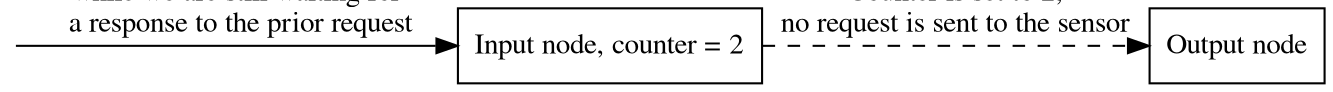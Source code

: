 digraph G
{
                node [fontname="Times Roman", shape=rectangle]
                edge [color=black, fontname="Times Roman"]

                FromNode [label="", color=white, shape=point]
                InputNode [label="Input node, counter = 2"]
                OutputNode [label="Output node"]

                {rank=same; FromNode InputNode OutputNode}
                
                FromNode->InputNode [label="Another value arrives at input node\nwhile we are still waiting for\n a response to the prior request"]
                InputNode->OutputNode [label="Counter is set to 2,\nno request is sent to the sensor", style=dashed]
}
